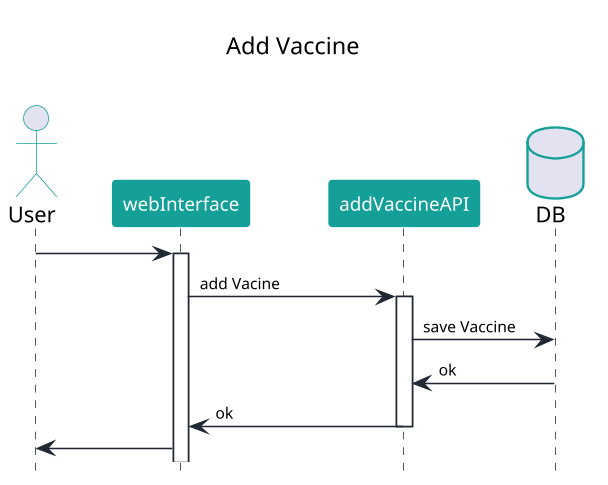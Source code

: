 @startuml addVaccine
       hide footbox
    center header \n<font color=black size=15>Add Vaccine</font> \n\n
skinparam dpi 150
skinparam sequence {
    LifeLineBorderColor #1F2833
    ArrowFontSize 10
    ArrowColor #1F2833
    ParticipantPadding 20
    ParticipantFontSize 12
    ParticipantFontColor #FFFFFF
    ParticipantBorderColor #14A098
    ParticipantBackgroundColor #14A098
}

skinparam ActorBorderColor #14A098
skinparam DatabaseBorderColor #14A098
    actor User
    participant webInterface
    participant addVaccineAPI
    database DB
    User-> webInterface: 
    activate webInterface
    webInterface-> addVaccineAPI: add Vacine
    activate addVaccineAPI
    addVaccineAPI -> DB : save Vaccine
    DB -> addVaccineAPI : ok
    addVaccineAPI -> webInterface: ok
    deactivate addVaccineAPI
    webInterface->User
@enduml